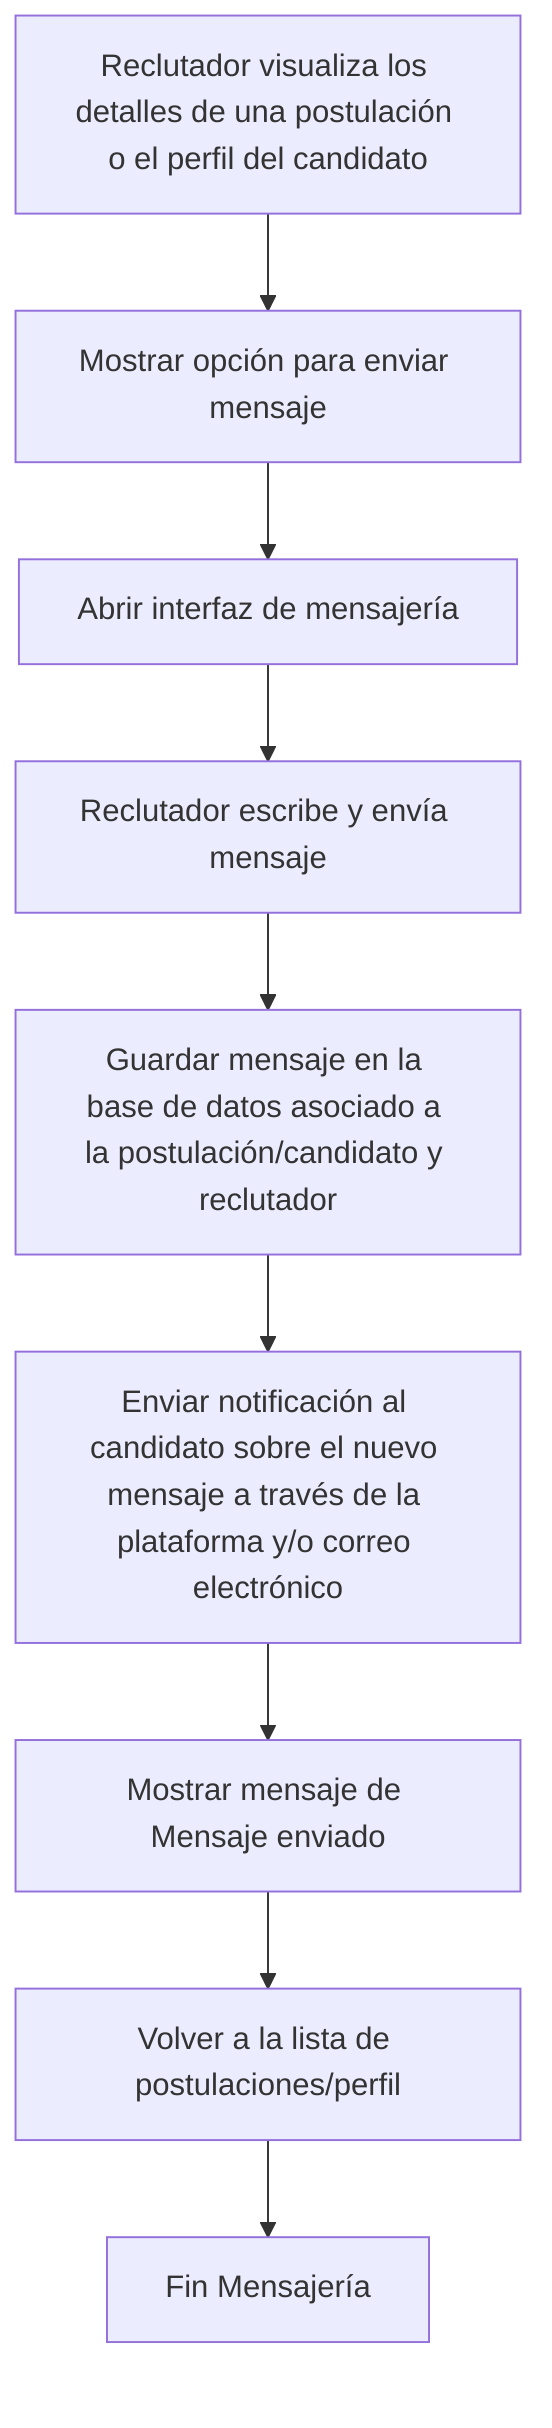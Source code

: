graph TD
    A[Reclutador visualiza los detalles de una postulación o el perfil del candidato] --> B[Mostrar opción para enviar mensaje];
    B --> C[Abrir interfaz de mensajería];
    C --> D[Reclutador escribe y envía mensaje];
    D --> E[Guardar mensaje en la base de datos asociado a la postulación/candidato y reclutador];
    E --> F[Enviar notificación al candidato sobre el nuevo mensaje a través de la plataforma y/o correo electrónico];
    F --> G[Mostrar mensaje de Mensaje enviado];
    G --> H[Volver a la lista de postulaciones/perfil];
    H --> I[Fin Mensajería];